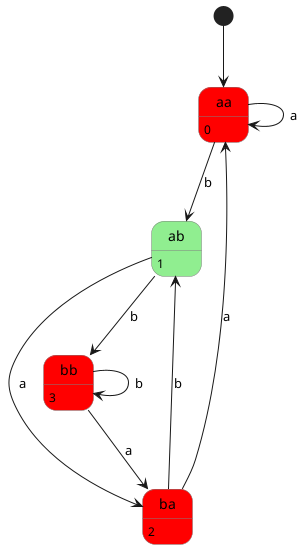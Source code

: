 @startuml
'scale 350 width

skinparam state {
  BackgroundColor<<YES>> LightGreen
  BackgroundColor<<NO>> Red
  BorderColor Gray
}

[*] --> AA

state "aa" as AA <<NO>>
state "ab" as AB <<YES>>
state "ba" as BA <<NO>>
state "bb" as BB <<NO>>

AA : 0
AB : 1
BA : 2
BB : 3

AA --> AA : a
AA --> AB : b
'AA --> [*] : nein

AB --> BA : a
AB --> BB : b
'AB --> [*] : ja

BA --> AA : a
BA --> AB : b
'BA --> [*] : nein

BB --> BA : a
BB --> BB : b
'BB --> [*] : nein

@enduml
